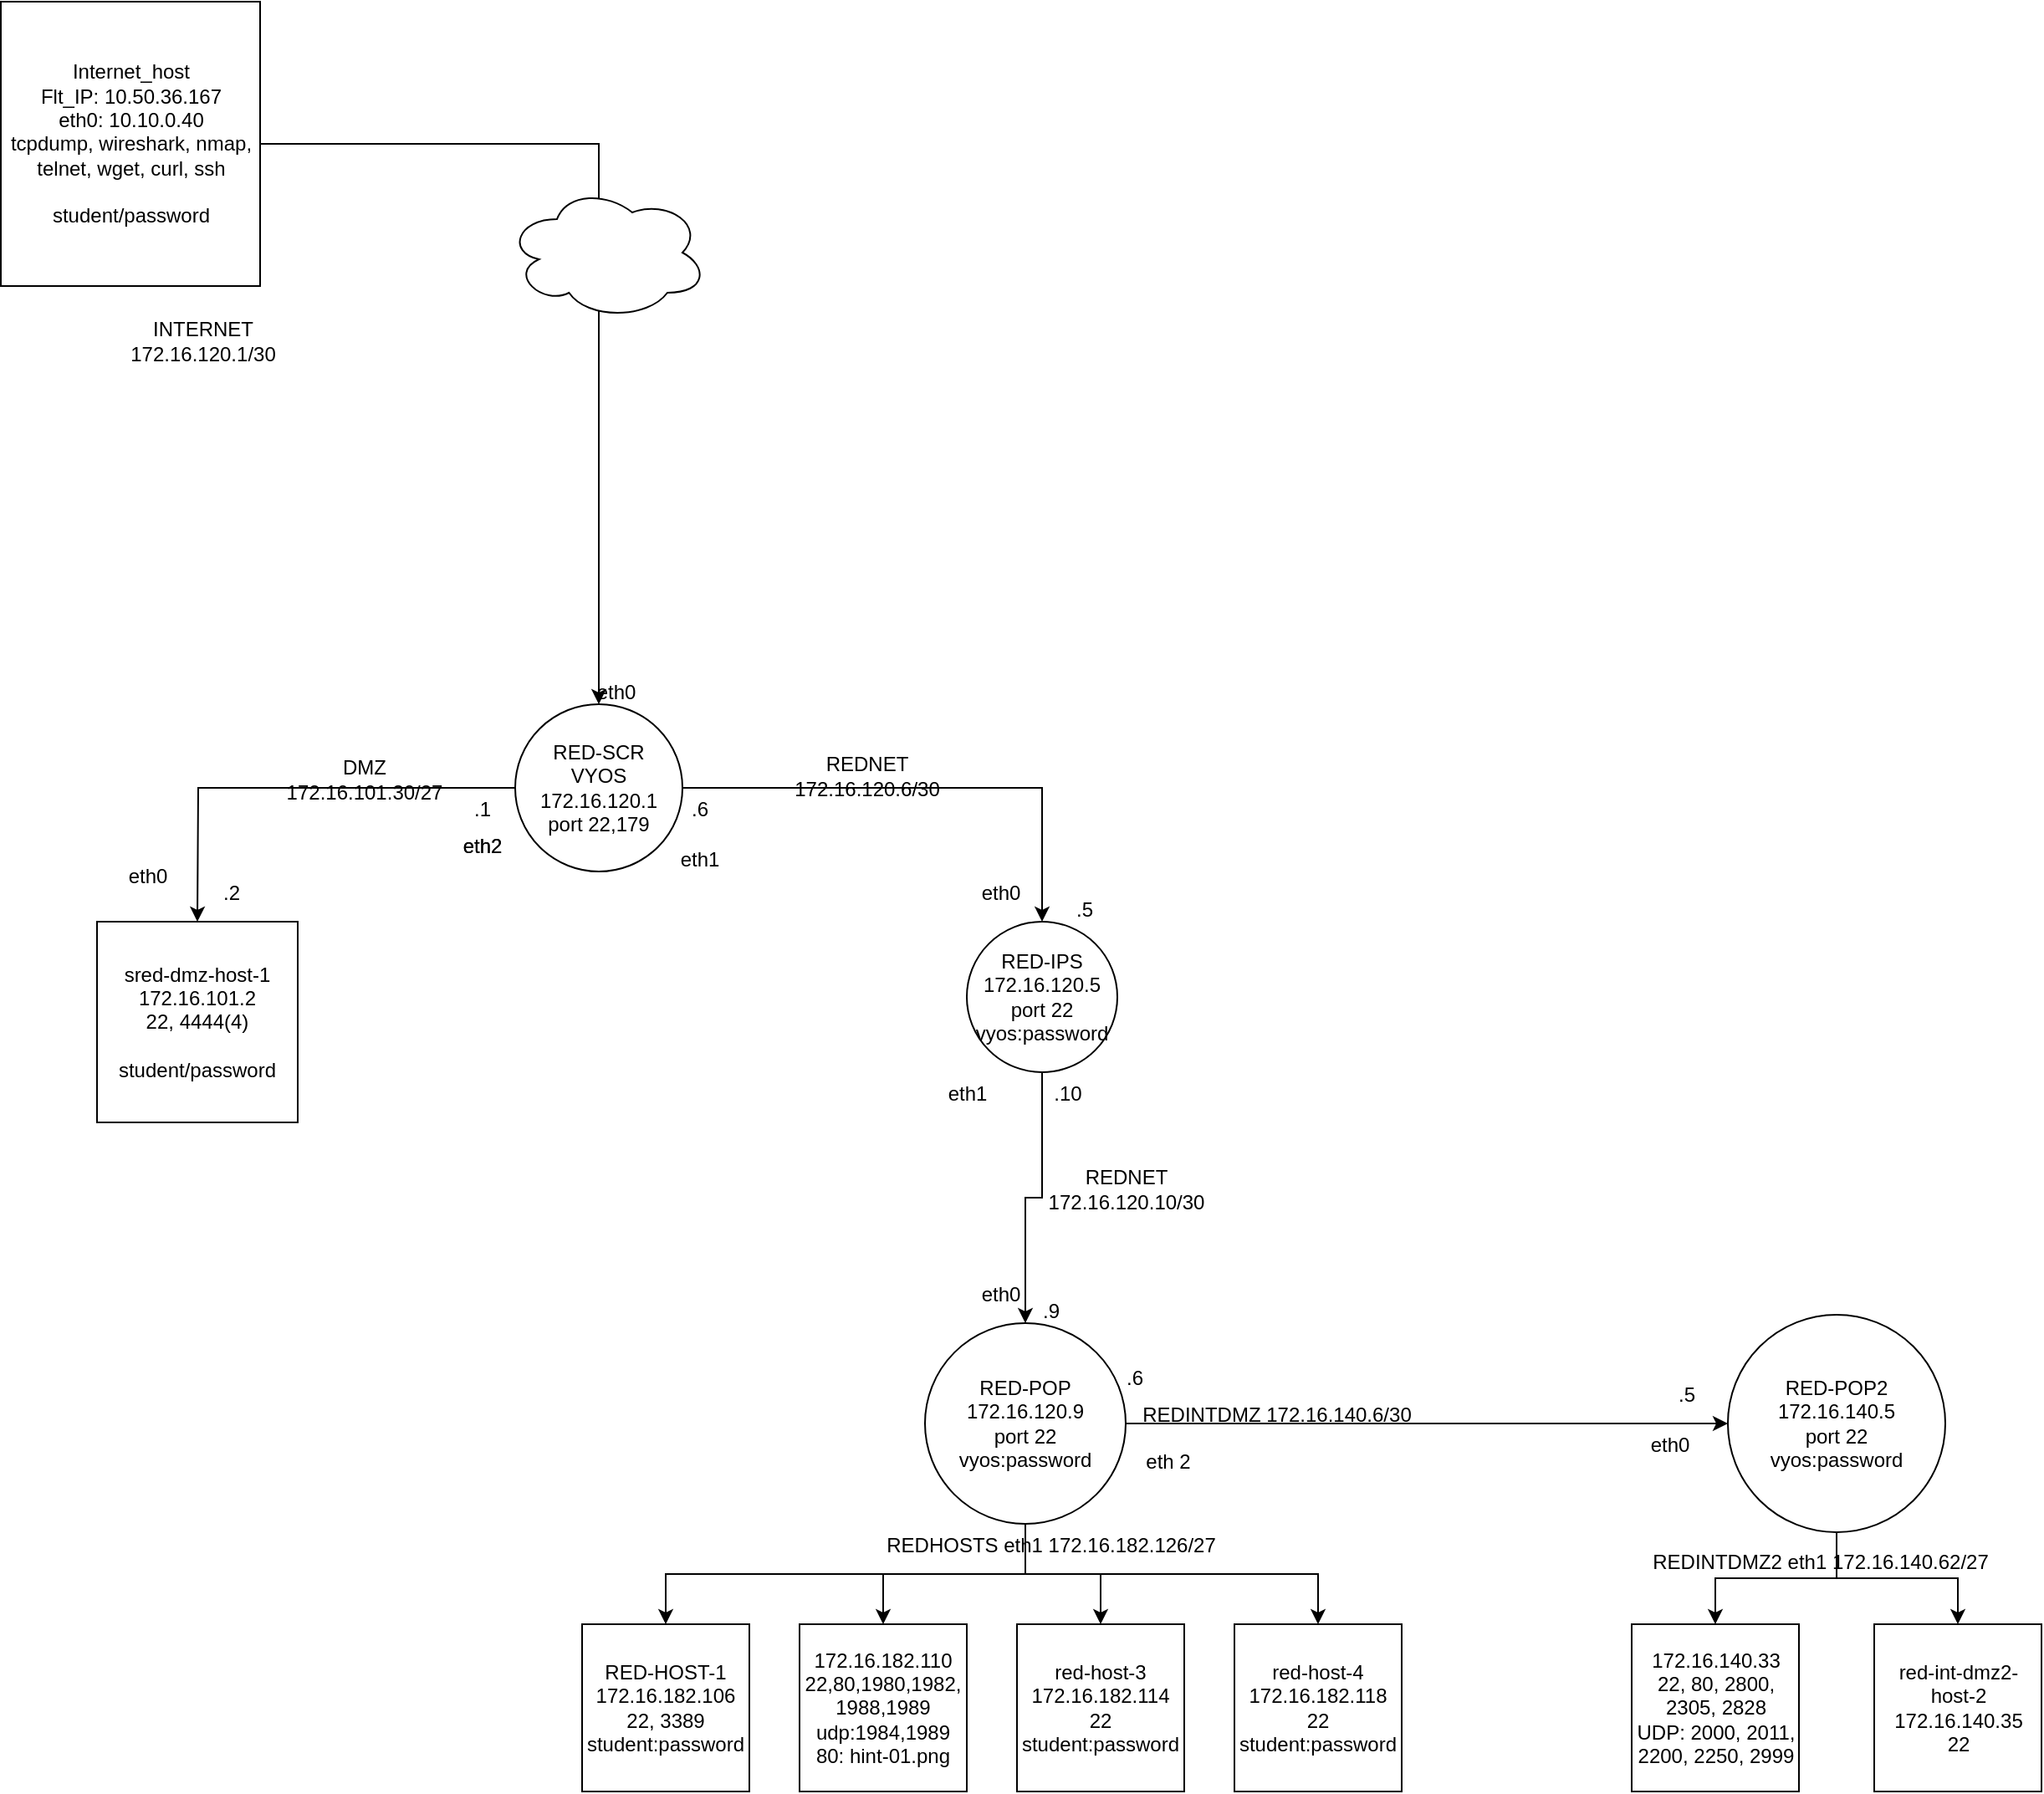 <mxfile version="21.2.9" type="github" pages="2">
  <diagram name="NetworkRecon" id="ft4wF2bk2luMIvqd_Q8e">
    <mxGraphModel dx="2618" dy="2473" grid="1" gridSize="10" guides="1" tooltips="0" connect="1" arrows="1" fold="1" page="1" pageScale="1" pageWidth="850" pageHeight="1100" math="0" shadow="0">
      <root>
        <mxCell id="0" />
        <mxCell id="1" parent="0" />
        <mxCell id="tK3rm-bHYn2Zw6kKJ-5M-14" style="edgeStyle=orthogonalEdgeStyle;rounded=0;orthogonalLoop=1;jettySize=auto;html=1;entryX=0.5;entryY=0;entryDx=0;entryDy=0;" parent="1" source="tK3rm-bHYn2Zw6kKJ-5M-1" target="tK3rm-bHYn2Zw6kKJ-5M-13" edge="1">
          <mxGeometry relative="1" as="geometry" />
        </mxCell>
        <mxCell id="tK3rm-bHYn2Zw6kKJ-5M-1" value="Internet_host&lt;br&gt;Flt_IP: 10.50.36.167&lt;br&gt;eth0: 10.10.0.40&lt;br&gt;tcpdump, wireshark, nmap, telnet, wget, curl, ssh&lt;br&gt;&lt;br&gt;student/password" style="rounded=0;whiteSpace=wrap;html=1;labelBackgroundColor=none;" parent="1" vertex="1">
          <mxGeometry x="162.5" y="-160" width="155" height="170" as="geometry" />
        </mxCell>
        <mxCell id="tK3rm-bHYn2Zw6kKJ-5M-16" style="edgeStyle=orthogonalEdgeStyle;rounded=0;orthogonalLoop=1;jettySize=auto;html=1;exitX=0;exitY=0.5;exitDx=0;exitDy=0;entryX=0.5;entryY=0;entryDx=0;entryDy=0;" parent="1" source="tK3rm-bHYn2Zw6kKJ-5M-13" edge="1">
          <mxGeometry relative="1" as="geometry">
            <mxPoint x="280" y="390" as="targetPoint" />
          </mxGeometry>
        </mxCell>
        <mxCell id="tK3rm-bHYn2Zw6kKJ-5M-20" style="edgeStyle=orthogonalEdgeStyle;rounded=0;orthogonalLoop=1;jettySize=auto;html=1;exitX=1;exitY=0.5;exitDx=0;exitDy=0;entryX=0.5;entryY=0;entryDx=0;entryDy=0;" parent="1" source="tK3rm-bHYn2Zw6kKJ-5M-13" target="tK3rm-bHYn2Zw6kKJ-5M-24" edge="1">
          <mxGeometry relative="1" as="geometry">
            <mxPoint x="780" y="390" as="targetPoint" />
          </mxGeometry>
        </mxCell>
        <mxCell id="tK3rm-bHYn2Zw6kKJ-5M-13" value="RED-SCR&lt;br&gt;VYOS&lt;br&gt;&lt;div&gt;172.16.120.1&lt;/div&gt;&lt;div&gt;port 22,179&lt;/div&gt;" style="ellipse;whiteSpace=wrap;html=1;aspect=fixed;" parent="1" vertex="1">
          <mxGeometry x="470" y="260" width="100" height="100" as="geometry" />
        </mxCell>
        <mxCell id="tK3rm-bHYn2Zw6kKJ-5M-18" value="DMZ&lt;br&gt;172.16.101.30/27" style="text;html=1;strokeColor=none;fillColor=none;align=center;verticalAlign=middle;whiteSpace=wrap;rounded=0;" parent="1" vertex="1">
          <mxGeometry x="350" y="290" width="60" height="30" as="geometry" />
        </mxCell>
        <mxCell id="tK3rm-bHYn2Zw6kKJ-5M-23" style="edgeStyle=orthogonalEdgeStyle;rounded=0;orthogonalLoop=1;jettySize=auto;html=1;entryX=0.5;entryY=0;entryDx=0;entryDy=0;" parent="1" source="tK3rm-bHYn2Zw6kKJ-5M-24" target="tK3rm-bHYn2Zw6kKJ-5M-26" edge="1">
          <mxGeometry relative="1" as="geometry">
            <mxPoint x="760" y="540" as="sourcePoint" />
            <mxPoint x="780" y="620" as="targetPoint" />
          </mxGeometry>
        </mxCell>
        <mxCell id="tK3rm-bHYn2Zw6kKJ-5M-21" value="REDNET&lt;br&gt;172.16.120.6/30" style="text;html=1;align=center;verticalAlign=middle;resizable=0;points=[];autosize=1;strokeColor=none;fillColor=none;" parent="1" vertex="1">
          <mxGeometry x="625" y="283" width="110" height="40" as="geometry" />
        </mxCell>
        <mxCell id="tK3rm-bHYn2Zw6kKJ-5M-24" value="RED-IPS&lt;br&gt;172.16.120.5&lt;br&gt;port 22&lt;br&gt;vyos:password" style="ellipse;whiteSpace=wrap;html=1;aspect=fixed;" parent="1" vertex="1">
          <mxGeometry x="740" y="390" width="90" height="90" as="geometry" />
        </mxCell>
        <mxCell id="tK3rm-bHYn2Zw6kKJ-5M-33" style="edgeStyle=orthogonalEdgeStyle;rounded=0;orthogonalLoop=1;jettySize=auto;html=1;exitX=0.5;exitY=1;exitDx=0;exitDy=0;entryX=0.5;entryY=0;entryDx=0;entryDy=0;" parent="1" source="tK3rm-bHYn2Zw6kKJ-5M-26" target="tK3rm-bHYn2Zw6kKJ-5M-27" edge="1">
          <mxGeometry relative="1" as="geometry" />
        </mxCell>
        <mxCell id="tK3rm-bHYn2Zw6kKJ-5M-34" style="edgeStyle=orthogonalEdgeStyle;rounded=0;orthogonalLoop=1;jettySize=auto;html=1;exitX=0.5;exitY=1;exitDx=0;exitDy=0;" parent="1" source="tK3rm-bHYn2Zw6kKJ-5M-26" target="tK3rm-bHYn2Zw6kKJ-5M-28" edge="1">
          <mxGeometry relative="1" as="geometry" />
        </mxCell>
        <mxCell id="tK3rm-bHYn2Zw6kKJ-5M-35" style="edgeStyle=orthogonalEdgeStyle;rounded=0;orthogonalLoop=1;jettySize=auto;html=1;entryX=0.5;entryY=0;entryDx=0;entryDy=0;" parent="1" source="tK3rm-bHYn2Zw6kKJ-5M-26" target="tK3rm-bHYn2Zw6kKJ-5M-29" edge="1">
          <mxGeometry relative="1" as="geometry" />
        </mxCell>
        <mxCell id="tK3rm-bHYn2Zw6kKJ-5M-38" style="edgeStyle=orthogonalEdgeStyle;rounded=0;orthogonalLoop=1;jettySize=auto;html=1;exitX=0.5;exitY=1;exitDx=0;exitDy=0;entryX=0.5;entryY=0;entryDx=0;entryDy=0;" parent="1" source="tK3rm-bHYn2Zw6kKJ-5M-26" target="tK3rm-bHYn2Zw6kKJ-5M-30" edge="1">
          <mxGeometry relative="1" as="geometry" />
        </mxCell>
        <mxCell id="tK3rm-bHYn2Zw6kKJ-5M-40" style="edgeStyle=orthogonalEdgeStyle;rounded=0;orthogonalLoop=1;jettySize=auto;html=1;exitX=1;exitY=0.5;exitDx=0;exitDy=0;entryX=0;entryY=0.5;entryDx=0;entryDy=0;" parent="1" source="tK3rm-bHYn2Zw6kKJ-5M-26" target="tK3rm-bHYn2Zw6kKJ-5M-39" edge="1">
          <mxGeometry relative="1" as="geometry" />
        </mxCell>
        <mxCell id="tK3rm-bHYn2Zw6kKJ-5M-26" value="RED-POP&lt;br&gt;172.16.120.9&lt;br&gt;port 22&lt;br&gt;vyos:password" style="ellipse;whiteSpace=wrap;html=1;aspect=fixed;" parent="1" vertex="1">
          <mxGeometry x="715" y="630" width="120" height="120" as="geometry" />
        </mxCell>
        <mxCell id="tK3rm-bHYn2Zw6kKJ-5M-27" value="RED-HOST-1&lt;br&gt;172.16.182.106&lt;br&gt;22, 3389&lt;br&gt;student:password" style="whiteSpace=wrap;html=1;aspect=fixed;" parent="1" vertex="1">
          <mxGeometry x="510" y="810" width="100" height="100" as="geometry" />
        </mxCell>
        <mxCell id="tK3rm-bHYn2Zw6kKJ-5M-28" value="&lt;div&gt;172.16.182.110&lt;/div&gt;&lt;div&gt;22,80,1980,1982,&lt;/div&gt;&lt;div&gt;1988,1989&lt;/div&gt;&lt;div&gt;udp:1984,1989&lt;/div&gt;&lt;div&gt;80: hint-01.png&lt;/div&gt;" style="whiteSpace=wrap;html=1;aspect=fixed;" parent="1" vertex="1">
          <mxGeometry x="640" y="810" width="100" height="100" as="geometry" />
        </mxCell>
        <mxCell id="tK3rm-bHYn2Zw6kKJ-5M-29" value="red-host-3&lt;br&gt;172.16.182.114&lt;br&gt;22&lt;br&gt;student:password" style="whiteSpace=wrap;html=1;aspect=fixed;" parent="1" vertex="1">
          <mxGeometry x="770" y="810" width="100" height="100" as="geometry" />
        </mxCell>
        <mxCell id="tK3rm-bHYn2Zw6kKJ-5M-30" value="red-host-4&lt;br&gt;172.16.182.118&lt;br&gt;22&lt;br&gt;student:password" style="whiteSpace=wrap;html=1;aspect=fixed;" parent="1" vertex="1">
          <mxGeometry x="900" y="810" width="100" height="100" as="geometry" />
        </mxCell>
        <mxCell id="tK3rm-bHYn2Zw6kKJ-5M-45" style="edgeStyle=orthogonalEdgeStyle;rounded=0;orthogonalLoop=1;jettySize=auto;html=1;exitX=0.5;exitY=1;exitDx=0;exitDy=0;entryX=0.5;entryY=0;entryDx=0;entryDy=0;" parent="1" source="tK3rm-bHYn2Zw6kKJ-5M-39" target="tK3rm-bHYn2Zw6kKJ-5M-44" edge="1">
          <mxGeometry relative="1" as="geometry" />
        </mxCell>
        <mxCell id="tK3rm-bHYn2Zw6kKJ-5M-46" style="edgeStyle=orthogonalEdgeStyle;rounded=0;orthogonalLoop=1;jettySize=auto;html=1;exitX=0.5;exitY=1;exitDx=0;exitDy=0;" parent="1" source="tK3rm-bHYn2Zw6kKJ-5M-39" target="tK3rm-bHYn2Zw6kKJ-5M-43" edge="1">
          <mxGeometry relative="1" as="geometry" />
        </mxCell>
        <mxCell id="tK3rm-bHYn2Zw6kKJ-5M-39" value="RED-POP2&lt;br&gt;172.16.140.5&lt;br&gt;port 22&lt;br&gt;vyos:password" style="ellipse;whiteSpace=wrap;html=1;aspect=fixed;" parent="1" vertex="1">
          <mxGeometry x="1195" y="625" width="130" height="130" as="geometry" />
        </mxCell>
        <mxCell id="tK3rm-bHYn2Zw6kKJ-5M-43" value="172.16.140.33&lt;br&gt;22, 80, 2800, 2305, 2828&lt;br&gt;UDP:&amp;nbsp;2000, 2011, 2200, 2250, 2999" style="whiteSpace=wrap;html=1;aspect=fixed;" parent="1" vertex="1">
          <mxGeometry x="1137.5" y="810" width="100" height="100" as="geometry" />
        </mxCell>
        <mxCell id="tK3rm-bHYn2Zw6kKJ-5M-44" value="red-int-dmz2-host-2&lt;br&gt;172.16.140.35&lt;br&gt;22" style="whiteSpace=wrap;html=1;aspect=fixed;" parent="1" vertex="1">
          <mxGeometry x="1282.5" y="810" width="100" height="100" as="geometry" />
        </mxCell>
        <mxCell id="tK3rm-bHYn2Zw6kKJ-5M-47" value="sred-dmz-host-1&lt;br&gt;172.16.101.2&lt;br&gt;22, 4444(4)&lt;br&gt;&lt;br&gt;student/password" style="whiteSpace=wrap;html=1;aspect=fixed;" parent="1" vertex="1">
          <mxGeometry x="220" y="390" width="120" height="120" as="geometry" />
        </mxCell>
        <mxCell id="tK3rm-bHYn2Zw6kKJ-5M-48" value="INTERNET&lt;br&gt;172.16.120.1/30" style="text;html=1;align=center;verticalAlign=middle;resizable=0;points=[];autosize=1;strokeColor=none;fillColor=none;" parent="1" vertex="1">
          <mxGeometry x="227.5" y="23" width="110" height="40" as="geometry" />
        </mxCell>
        <mxCell id="tK3rm-bHYn2Zw6kKJ-5M-49" value=".6" style="text;html=1;align=center;verticalAlign=middle;resizable=0;points=[];autosize=1;strokeColor=none;fillColor=none;" parent="1" vertex="1">
          <mxGeometry x="565" y="308" width="30" height="30" as="geometry" />
        </mxCell>
        <mxCell id="tK3rm-bHYn2Zw6kKJ-5M-50" value=".1" style="text;html=1;align=center;verticalAlign=middle;resizable=0;points=[];autosize=1;strokeColor=none;fillColor=none;" parent="1" vertex="1">
          <mxGeometry x="435" y="308" width="30" height="30" as="geometry" />
        </mxCell>
        <mxCell id="tK3rm-bHYn2Zw6kKJ-5M-51" value=".2" style="text;html=1;align=center;verticalAlign=middle;resizable=0;points=[];autosize=1;strokeColor=none;fillColor=none;" parent="1" vertex="1">
          <mxGeometry x="285" y="358" width="30" height="30" as="geometry" />
        </mxCell>
        <mxCell id="tK3rm-bHYn2Zw6kKJ-5M-52" value=".5" style="text;html=1;align=center;verticalAlign=middle;resizable=0;points=[];autosize=1;strokeColor=none;fillColor=none;" parent="1" vertex="1">
          <mxGeometry x="795" y="368" width="30" height="30" as="geometry" />
        </mxCell>
        <mxCell id="tK3rm-bHYn2Zw6kKJ-5M-55" value=".10" style="text;html=1;align=center;verticalAlign=middle;resizable=0;points=[];autosize=1;strokeColor=none;fillColor=none;" parent="1" vertex="1">
          <mxGeometry x="780" y="478" width="40" height="30" as="geometry" />
        </mxCell>
        <mxCell id="tK3rm-bHYn2Zw6kKJ-5M-56" value=".9" style="text;html=1;align=center;verticalAlign=middle;resizable=0;points=[];autosize=1;strokeColor=none;fillColor=none;" parent="1" vertex="1">
          <mxGeometry x="775" y="608" width="30" height="30" as="geometry" />
        </mxCell>
        <mxCell id="tK3rm-bHYn2Zw6kKJ-5M-57" value="REDHOSTS eth1 172.16.182.126/27" style="text;html=1;align=center;verticalAlign=middle;resizable=0;points=[];autosize=1;strokeColor=none;fillColor=none;" parent="1" vertex="1">
          <mxGeometry x="680" y="748" width="220" height="30" as="geometry" />
        </mxCell>
        <mxCell id="tK3rm-bHYn2Zw6kKJ-5M-58" value="REDINTDMZ 172.16.140.6/30" style="text;html=1;align=center;verticalAlign=middle;resizable=0;points=[];autosize=1;strokeColor=none;fillColor=none;" parent="1" vertex="1">
          <mxGeometry x="835" y="670" width="180" height="30" as="geometry" />
        </mxCell>
        <mxCell id="tK3rm-bHYn2Zw6kKJ-5M-59" value=".5" style="text;html=1;align=center;verticalAlign=middle;resizable=0;points=[];autosize=1;strokeColor=none;fillColor=none;" parent="1" vertex="1">
          <mxGeometry x="1155" y="658" width="30" height="30" as="geometry" />
        </mxCell>
        <mxCell id="tK3rm-bHYn2Zw6kKJ-5M-60" value=".6" style="text;html=1;align=center;verticalAlign=middle;resizable=0;points=[];autosize=1;strokeColor=none;fillColor=none;" parent="1" vertex="1">
          <mxGeometry x="825" y="648" width="30" height="30" as="geometry" />
        </mxCell>
        <mxCell id="tK3rm-bHYn2Zw6kKJ-5M-61" value="REDINTDMZ2 eth1 172.16.140.62/27" style="text;html=1;align=center;verticalAlign=middle;resizable=0;points=[];autosize=1;strokeColor=none;fillColor=none;" parent="1" vertex="1">
          <mxGeometry x="1140" y="758" width="220" height="30" as="geometry" />
        </mxCell>
        <mxCell id="tK3rm-bHYn2Zw6kKJ-5M-62" value="eth0" style="text;html=1;align=center;verticalAlign=middle;resizable=0;points=[];autosize=1;strokeColor=none;fillColor=none;" parent="1" vertex="1">
          <mxGeometry x="1135" y="688" width="50" height="30" as="geometry" />
        </mxCell>
        <mxCell id="tK3rm-bHYn2Zw6kKJ-5M-63" value="eth 2" style="text;html=1;align=center;verticalAlign=middle;resizable=0;points=[];autosize=1;strokeColor=none;fillColor=none;" parent="1" vertex="1">
          <mxGeometry x="835" y="698" width="50" height="30" as="geometry" />
        </mxCell>
        <mxCell id="tK3rm-bHYn2Zw6kKJ-5M-64" value="eth0" style="text;html=1;align=center;verticalAlign=middle;resizable=0;points=[];autosize=1;strokeColor=none;fillColor=none;" parent="1" vertex="1">
          <mxGeometry x="735" y="598" width="50" height="30" as="geometry" />
        </mxCell>
        <mxCell id="tK3rm-bHYn2Zw6kKJ-5M-54" value="REDNET&lt;br&gt;172.16.120.10/30" style="text;html=1;align=center;verticalAlign=middle;resizable=0;points=[];autosize=1;strokeColor=none;fillColor=none;" parent="1" vertex="1">
          <mxGeometry x="775" y="530" width="120" height="40" as="geometry" />
        </mxCell>
        <mxCell id="tK3rm-bHYn2Zw6kKJ-5M-66" value="eth1" style="text;html=1;align=center;verticalAlign=middle;resizable=0;points=[];autosize=1;strokeColor=none;fillColor=none;" parent="1" vertex="1">
          <mxGeometry x="715" y="478" width="50" height="30" as="geometry" />
        </mxCell>
        <mxCell id="tK3rm-bHYn2Zw6kKJ-5M-67" value="eth0" style="text;html=1;align=center;verticalAlign=middle;resizable=0;points=[];autosize=1;strokeColor=none;fillColor=none;" parent="1" vertex="1">
          <mxGeometry x="735" y="358" width="50" height="30" as="geometry" />
        </mxCell>
        <mxCell id="tK3rm-bHYn2Zw6kKJ-5M-68" value="eth1" style="text;html=1;align=center;verticalAlign=middle;resizable=0;points=[];autosize=1;strokeColor=none;fillColor=none;" parent="1" vertex="1">
          <mxGeometry x="555" y="338" width="50" height="30" as="geometry" />
        </mxCell>
        <mxCell id="tK3rm-bHYn2Zw6kKJ-5M-69" value="eth2" style="text;html=1;align=center;verticalAlign=middle;resizable=0;points=[];autosize=1;strokeColor=none;fillColor=none;" parent="1" vertex="1">
          <mxGeometry x="425" y="330" width="50" height="30" as="geometry" />
        </mxCell>
        <mxCell id="tK3rm-bHYn2Zw6kKJ-5M-70" value="eth0" style="text;html=1;align=center;verticalAlign=middle;resizable=0;points=[];autosize=1;strokeColor=none;fillColor=none;" parent="1" vertex="1">
          <mxGeometry x="505" y="238" width="50" height="30" as="geometry" />
        </mxCell>
        <mxCell id="tK3rm-bHYn2Zw6kKJ-5M-71" value="eth0" style="text;html=1;align=center;verticalAlign=middle;resizable=0;points=[];autosize=1;strokeColor=none;fillColor=none;" parent="1" vertex="1">
          <mxGeometry x="225" y="348" width="50" height="30" as="geometry" />
        </mxCell>
        <mxCell id="xkMncinT6YTt9Cns_sJU-1" value="eth2" style="text;html=1;align=center;verticalAlign=middle;resizable=0;points=[];autosize=1;strokeColor=none;fillColor=none;" vertex="1" parent="1">
          <mxGeometry x="425" y="330" width="50" height="30" as="geometry" />
        </mxCell>
        <mxCell id="xkMncinT6YTt9Cns_sJU-7" value="" style="ellipse;shape=cloud;whiteSpace=wrap;html=1;" vertex="1" parent="1">
          <mxGeometry x="465" y="-50" width="120" height="80" as="geometry" />
        </mxCell>
      </root>
    </mxGraphModel>
  </diagram>
  <diagram id="sDf8H827v9tkXBoef6jf" name="Tunnel prep">
    <mxGraphModel dx="2421" dy="824" grid="1" gridSize="10" guides="1" tooltips="1" connect="1" arrows="1" fold="1" page="1" pageScale="1" pageWidth="850" pageHeight="1100" math="0" shadow="0">
      <root>
        <mxCell id="0" />
        <mxCell id="1" parent="0" />
        <mxCell id="W9mghZqfvqkUclOJQ3QS-1" value="Internet_host&lt;br&gt;Flt_IP: 10.50.36.167&lt;br&gt;eth0: 10.10.0.40&lt;br&gt;tcpdump, wireshark, nmap, telnet, wget, curl, ssh&lt;br&gt;&lt;br&gt;student/password" style="rounded=0;whiteSpace=wrap;html=1;labelBackgroundColor=none;" vertex="1" parent="1">
          <mxGeometry x="170" y="100" width="155" height="170" as="geometry" />
        </mxCell>
        <mxCell id="W9mghZqfvqkUclOJQ3QS-3" style="edgeStyle=orthogonalEdgeStyle;rounded=0;orthogonalLoop=1;jettySize=auto;html=1;exitX=1;exitY=0.5;exitDx=0;exitDy=0;entryX=0;entryY=0.5;entryDx=0;entryDy=0;" edge="1" parent="1" source="W9mghZqfvqkUclOJQ3QS-2" target="W9mghZqfvqkUclOJQ3QS-1">
          <mxGeometry relative="1" as="geometry" />
        </mxCell>
        <mxCell id="W9mghZqfvqkUclOJQ3QS-2" value="me&lt;br&gt;localhost&lt;br&gt;" style="whiteSpace=wrap;html=1;aspect=fixed;" vertex="1" parent="1">
          <mxGeometry x="-190" y="145" width="80" height="80" as="geometry" />
        </mxCell>
        <mxCell id="W9mghZqfvqkUclOJQ3QS-4" value="" style="ellipse;shape=cloud;whiteSpace=wrap;html=1;" vertex="1" parent="1">
          <mxGeometry x="-60" y="140" width="120" height="80" as="geometry" />
        </mxCell>
      </root>
    </mxGraphModel>
  </diagram>
</mxfile>
